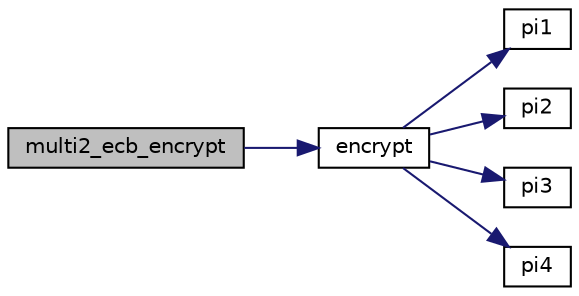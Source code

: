 digraph "multi2_ecb_encrypt"
{
 // LATEX_PDF_SIZE
  edge [fontname="Helvetica",fontsize="10",labelfontname="Helvetica",labelfontsize="10"];
  node [fontname="Helvetica",fontsize="10",shape=record];
  rankdir="LR";
  Node26 [label="multi2_ecb_encrypt",height=0.2,width=0.4,color="black", fillcolor="grey75", style="filled", fontcolor="black",tooltip="Encrypts a block of text with multi2."];
  Node26 -> Node27 [color="midnightblue",fontsize="10",style="solid",fontname="Helvetica"];
  Node27 [label="encrypt",height=0.2,width=0.4,color="black", fillcolor="white", style="filled",URL="$multi2_8c.html#a1880f806f5190f632ae5d05760c16dd4",tooltip=" "];
  Node27 -> Node28 [color="midnightblue",fontsize="10",style="solid",fontname="Helvetica"];
  Node28 [label="pi1",height=0.2,width=0.4,color="black", fillcolor="white", style="filled",URL="$multi2_8c.html#aa6e28a79517b509154714e51c2c1dc3b",tooltip=" "];
  Node27 -> Node29 [color="midnightblue",fontsize="10",style="solid",fontname="Helvetica"];
  Node29 [label="pi2",height=0.2,width=0.4,color="black", fillcolor="white", style="filled",URL="$multi2_8c.html#a37c4b6b09dd5493456b3c765914b1481",tooltip=" "];
  Node27 -> Node30 [color="midnightblue",fontsize="10",style="solid",fontname="Helvetica"];
  Node30 [label="pi3",height=0.2,width=0.4,color="black", fillcolor="white", style="filled",URL="$multi2_8c.html#a3e3c386a25d0f6950651f1fa5277c147",tooltip=" "];
  Node27 -> Node31 [color="midnightblue",fontsize="10",style="solid",fontname="Helvetica"];
  Node31 [label="pi4",height=0.2,width=0.4,color="black", fillcolor="white", style="filled",URL="$multi2_8c.html#ad94b543f7f2133e851ecb20bd9324e12",tooltip=" "];
}
